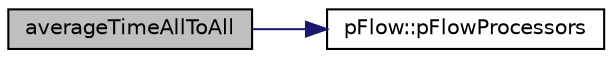 digraph "averageTimeAllToAll"
{
 // LATEX_PDF_SIZE
  edge [fontname="Helvetica",fontsize="10",labelfontname="Helvetica",labelfontsize="10"];
  node [fontname="Helvetica",fontsize="10",shape=record];
  rankdir="LR";
  Node1 [label="averageTimeAllToAll",height=0.2,width=0.4,color="black", fillcolor="grey75", style="filled", fontcolor="black",tooltip=" "];
  Node1 -> Node2 [color="midnightblue",fontsize="10",style="solid",fontname="Helvetica"];
  Node2 [label="pFlow::pFlowProcessors",height=0.2,width=0.4,color="black", fillcolor="white", style="filled",URL="$namespacepFlow.html#a73a9289af0708a96f32013982a1a2967",tooltip=" "];
}
